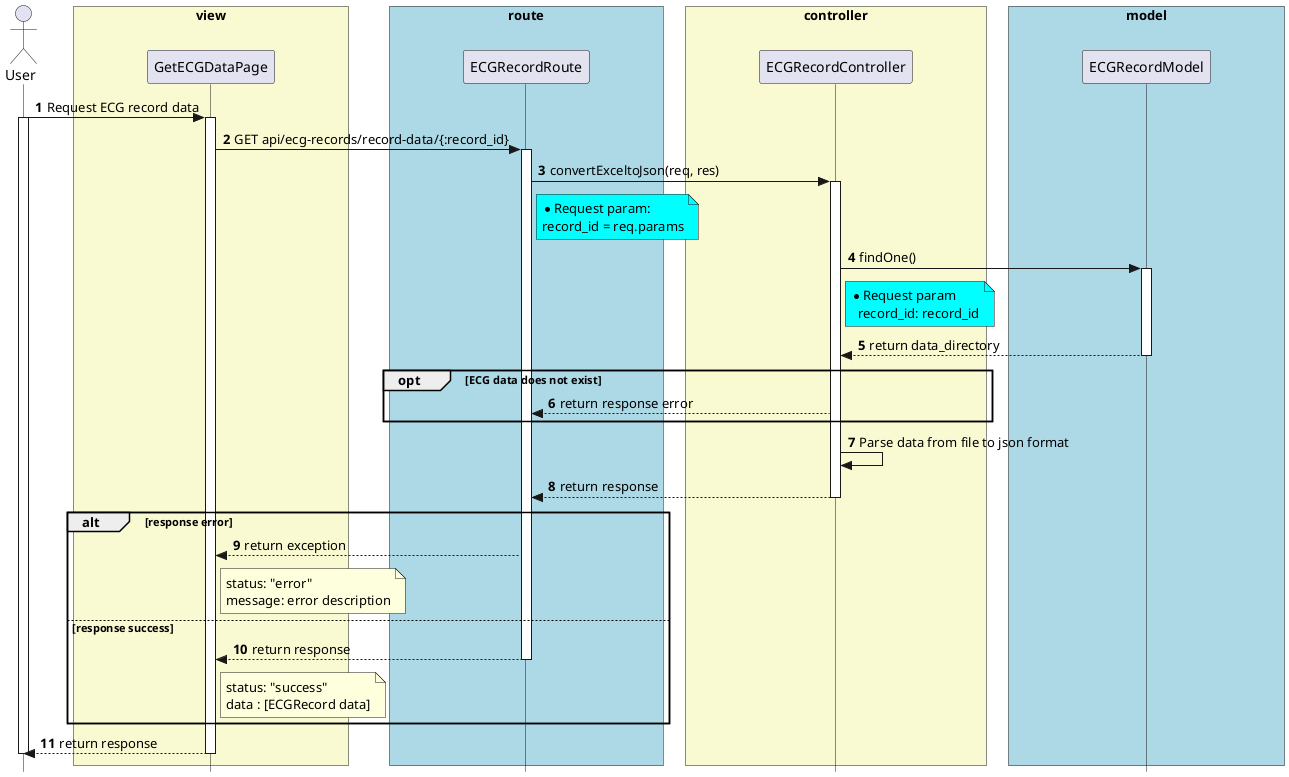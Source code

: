'

@startuml


skinparam style strictuml

skinparam lifelineStrategy solid

skinparam ParticipantPadding 70

skinparam BoxPadding 10

autonumber

actor User as User

box "view" #LightGoldenRodYellow

participant GetECGDataPage as GetECGDataPage

end box

box "route" #lightBlue

participant ECGRecordRoute as ECGRecordRoute

end box


box "controller" #LightGoldenRodYellow
participant ECGRecordController as ECGRecordController

end box


box "model" #lightBlue
participant ECGRecordModel as ECGRecordModel

end box


User -> GetECGDataPage: Request ECG record data
activate User
activate GetECGDataPage

GetECGDataPage -> ECGRecordRoute: GET api/ecg-records/record-data/{:record_id}
activate ECGRecordRoute


ECGRecordRoute -> ECGRecordController: convertExceltoJson(req, res)
activate ECGRecordController

note right of ECGRecordRoute #Aqua
  * Request param:
  record_id = req.params
end note


ECGRecordController -> ECGRecordModel: findOne()
note right of ECGRecordController #Aqua
  * Request param
    record_id: record_id
end note

activate ECGRecordModel


ECGRecordModel --> ECGRecordController: return data_directory


deactivate ECGRecordModel



opt ECG data does not exist
ECGRecordController --> ECGRecordRoute: return response error
end

ECGRecordController -> ECGRecordController: Parse data from file to json format
ECGRecordController --> ECGRecordRoute: return response

deactivate ECGRecordController

alt response error
  ECGRecordRoute --> GetECGDataPage: return exception
  note right of GetECGDataPage
    status: "error"
    message: error description
  end note
else response success
  ECGRecordRoute --> GetECGDataPage: return response
  deactivate ECGRecordRoute

  note right of GetECGDataPage
    status: "success"
    data : [ECGRecord data]
  end note
end
GetECGDataPage --> User: return response
deactivate GetECGDataPage
deactivate User

@enduml

